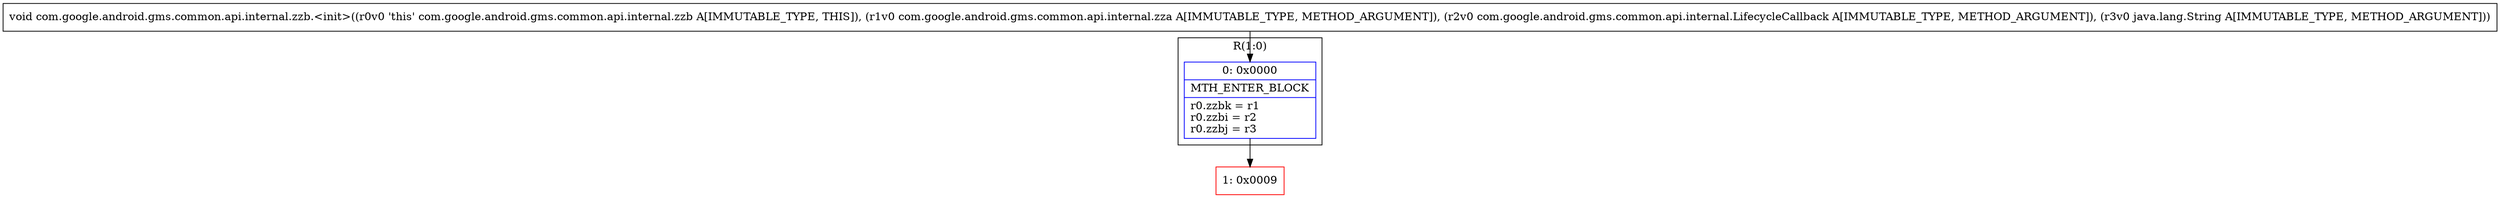 digraph "CFG forcom.google.android.gms.common.api.internal.zzb.\<init\>(Lcom\/google\/android\/gms\/common\/api\/internal\/zza;Lcom\/google\/android\/gms\/common\/api\/internal\/LifecycleCallback;Ljava\/lang\/String;)V" {
subgraph cluster_Region_871842634 {
label = "R(1:0)";
node [shape=record,color=blue];
Node_0 [shape=record,label="{0\:\ 0x0000|MTH_ENTER_BLOCK\l|r0.zzbk = r1\lr0.zzbi = r2\lr0.zzbj = r3\l}"];
}
Node_1 [shape=record,color=red,label="{1\:\ 0x0009}"];
MethodNode[shape=record,label="{void com.google.android.gms.common.api.internal.zzb.\<init\>((r0v0 'this' com.google.android.gms.common.api.internal.zzb A[IMMUTABLE_TYPE, THIS]), (r1v0 com.google.android.gms.common.api.internal.zza A[IMMUTABLE_TYPE, METHOD_ARGUMENT]), (r2v0 com.google.android.gms.common.api.internal.LifecycleCallback A[IMMUTABLE_TYPE, METHOD_ARGUMENT]), (r3v0 java.lang.String A[IMMUTABLE_TYPE, METHOD_ARGUMENT])) }"];
MethodNode -> Node_0;
Node_0 -> Node_1;
}

